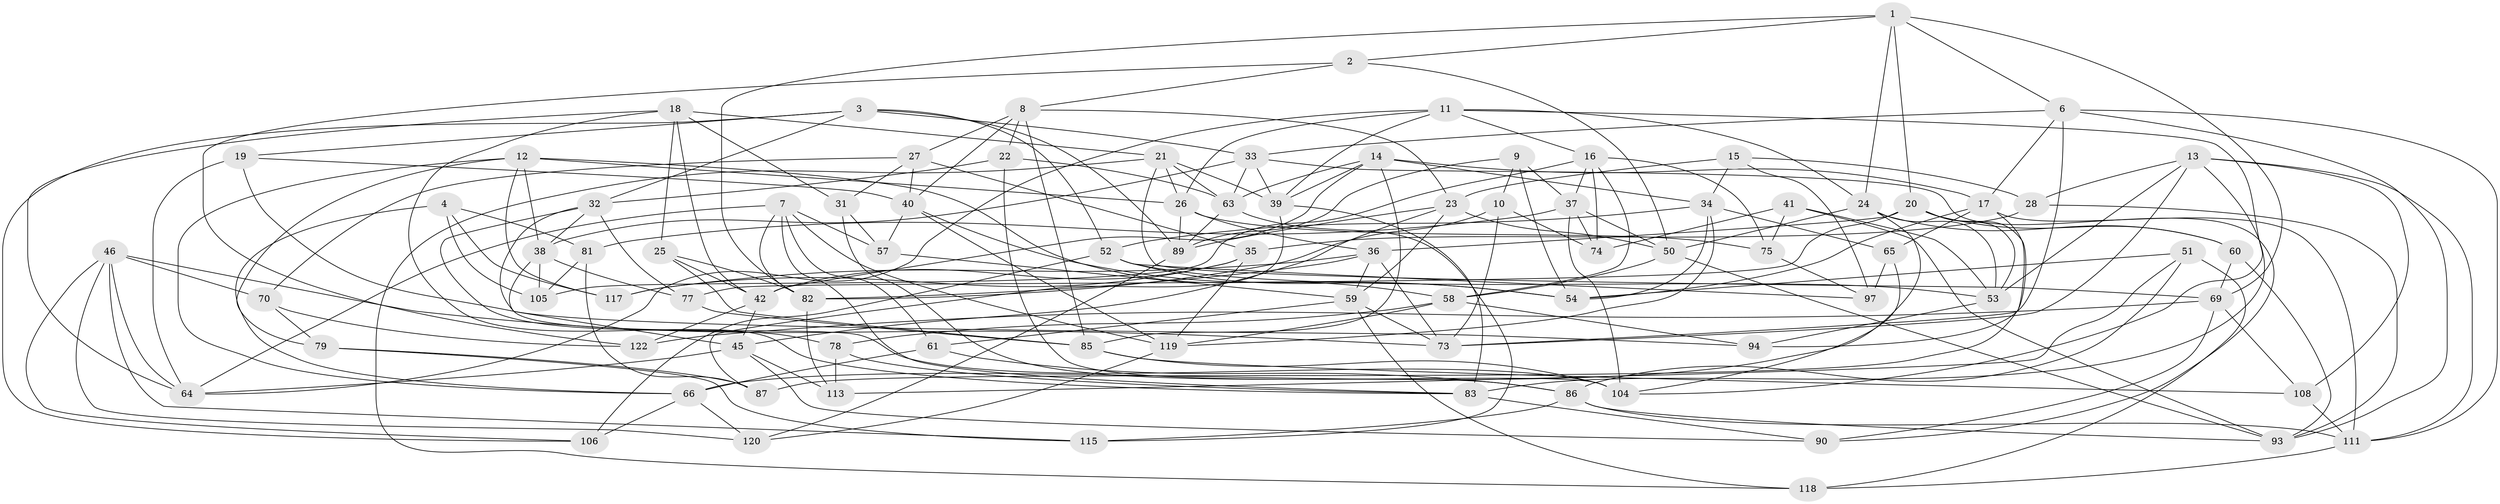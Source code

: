 // Generated by graph-tools (version 1.1) at 2025/24/03/03/25 07:24:29]
// undirected, 86 vertices, 221 edges
graph export_dot {
graph [start="1"]
  node [color=gray90,style=filled];
  1 [super="+114"];
  2;
  3 [super="+5"];
  4;
  6 [super="+107"];
  7 [super="+123"];
  8 [super="+67"];
  9;
  10;
  11 [super="+30"];
  12 [super="+112"];
  13 [super="+48"];
  14 [super="+68"];
  15;
  16 [super="+47"];
  17 [super="+110"];
  18 [super="+72"];
  19;
  20 [super="+121"];
  21 [super="+101"];
  22;
  23 [super="+29"];
  24 [super="+44"];
  25;
  26 [super="+135"];
  27 [super="+92"];
  28;
  31;
  32 [super="+96"];
  33 [super="+55"];
  34 [super="+43"];
  35 [super="+109"];
  36 [super="+126"];
  37 [super="+130"];
  38 [super="+95"];
  39 [super="+49"];
  40 [super="+56"];
  41;
  42 [super="+62"];
  45 [super="+127"];
  46 [super="+84"];
  50 [super="+102"];
  51;
  52 [super="+88"];
  53 [super="+71"];
  54 [super="+76"];
  57;
  58 [super="+99"];
  59 [super="+103"];
  60;
  61;
  63 [super="+125"];
  64 [super="+98"];
  65;
  66 [super="+134"];
  69 [super="+128"];
  70;
  73 [super="+80"];
  74;
  75;
  77;
  78;
  79;
  81;
  82 [super="+131"];
  83 [super="+116"];
  85 [super="+91"];
  86 [super="+133"];
  87;
  89 [super="+129"];
  90;
  93 [super="+100"];
  94;
  97;
  104 [super="+136"];
  105;
  106;
  108;
  111 [super="+132"];
  113;
  115;
  117;
  118;
  119 [super="+124"];
  120;
  122;
  1 -- 2;
  1 -- 82;
  1 -- 24;
  1 -- 6;
  1 -- 20;
  1 -- 69;
  2 -- 50;
  2 -- 122;
  2 -- 8;
  3 -- 52;
  3 -- 33;
  3 -- 19;
  3 -- 32;
  3 -- 106;
  3 -- 89;
  4 -- 117;
  4 -- 81;
  4 -- 66;
  4 -- 105;
  6 -- 73;
  6 -- 33;
  6 -- 93;
  6 -- 111;
  6 -- 17;
  7 -- 61;
  7 -- 64;
  7 -- 82;
  7 -- 57;
  7 -- 83;
  7 -- 119;
  8 -- 22;
  8 -- 27;
  8 -- 85;
  8 -- 23;
  8 -- 40;
  9 -- 54;
  9 -- 37;
  9 -- 10;
  9 -- 89;
  10 -- 73;
  10 -- 74;
  10 -- 82;
  11 -- 26;
  11 -- 104;
  11 -- 16;
  11 -- 24;
  11 -- 64;
  11 -- 39;
  12 -- 38;
  12 -- 58;
  12 -- 117;
  12 -- 79;
  12 -- 66;
  12 -- 26;
  13 -- 53;
  13 -- 83;
  13 -- 108;
  13 -- 73;
  13 -- 28;
  13 -- 111;
  14 -- 34;
  14 -- 63;
  14 -- 17;
  14 -- 39;
  14 -- 85;
  14 -- 42;
  15 -- 97;
  15 -- 28;
  15 -- 34;
  15 -- 23;
  16 -- 105;
  16 -- 75;
  16 -- 74;
  16 -- 58;
  16 -- 37;
  17 -- 65;
  17 -- 111;
  17 -- 94;
  17 -- 54;
  18 -- 42;
  18 -- 31;
  18 -- 25;
  18 -- 83;
  18 -- 64;
  18 -- 21;
  19 -- 94;
  19 -- 64;
  19 -- 40;
  20 -- 87;
  20 -- 77;
  20 -- 60;
  20 -- 53;
  20 -- 36;
  21 -- 69;
  21 -- 118;
  21 -- 39;
  21 -- 26;
  21 -- 63;
  22 -- 32;
  22 -- 104;
  22 -- 63;
  23 -- 89;
  23 -- 59;
  23 -- 45;
  23 -- 50;
  24 -- 53;
  24 -- 66;
  24 -- 60;
  24 -- 50;
  25 -- 85;
  25 -- 42;
  25 -- 82;
  26 -- 75;
  26 -- 89;
  26 -- 36;
  27 -- 35 [weight=2];
  27 -- 70;
  27 -- 40;
  27 -- 31;
  28 -- 35;
  28 -- 93;
  31 -- 57;
  31 -- 86;
  32 -- 78;
  32 -- 77;
  32 -- 104;
  32 -- 38;
  33 -- 90;
  33 -- 38;
  33 -- 39;
  33 -- 63;
  34 -- 65;
  34 -- 119;
  34 -- 52;
  34 -- 54;
  35 -- 42;
  35 -- 119;
  35 -- 117;
  36 -- 59;
  36 -- 117;
  36 -- 82;
  36 -- 73;
  37 -- 74;
  37 -- 104;
  37 -- 81;
  37 -- 50;
  38 -- 77;
  38 -- 105;
  38 -- 45;
  39 -- 87;
  39 -- 83;
  40 -- 57;
  40 -- 54;
  40 -- 119;
  41 -- 93;
  41 -- 74;
  41 -- 75;
  41 -- 53;
  42 -- 45;
  42 -- 122;
  45 -- 113;
  45 -- 90;
  45 -- 64;
  46 -- 70;
  46 -- 64;
  46 -- 115;
  46 -- 120;
  46 -- 73;
  46 -- 106;
  50 -- 58;
  50 -- 93;
  51 -- 113;
  51 -- 54;
  51 -- 118;
  51 -- 86;
  52 -- 53;
  52 -- 97;
  52 -- 106;
  52 -- 54;
  53 -- 94;
  57 -- 59;
  58 -- 94;
  58 -- 78;
  58 -- 119;
  59 -- 118;
  59 -- 61;
  59 -- 73;
  60 -- 93;
  60 -- 69;
  61 -- 66;
  61 -- 86;
  63 -- 115;
  63 -- 89;
  65 -- 97;
  65 -- 104;
  66 -- 106;
  66 -- 120;
  69 -- 90;
  69 -- 122;
  69 -- 108;
  70 -- 122;
  70 -- 79;
  75 -- 97;
  77 -- 85;
  78 -- 83;
  78 -- 113;
  79 -- 115;
  79 -- 87;
  81 -- 87;
  81 -- 105;
  82 -- 113;
  83 -- 90;
  85 -- 108;
  85 -- 104;
  86 -- 115;
  86 -- 111;
  86 -- 93;
  89 -- 120;
  108 -- 111;
  111 -- 118;
  119 -- 120;
}

